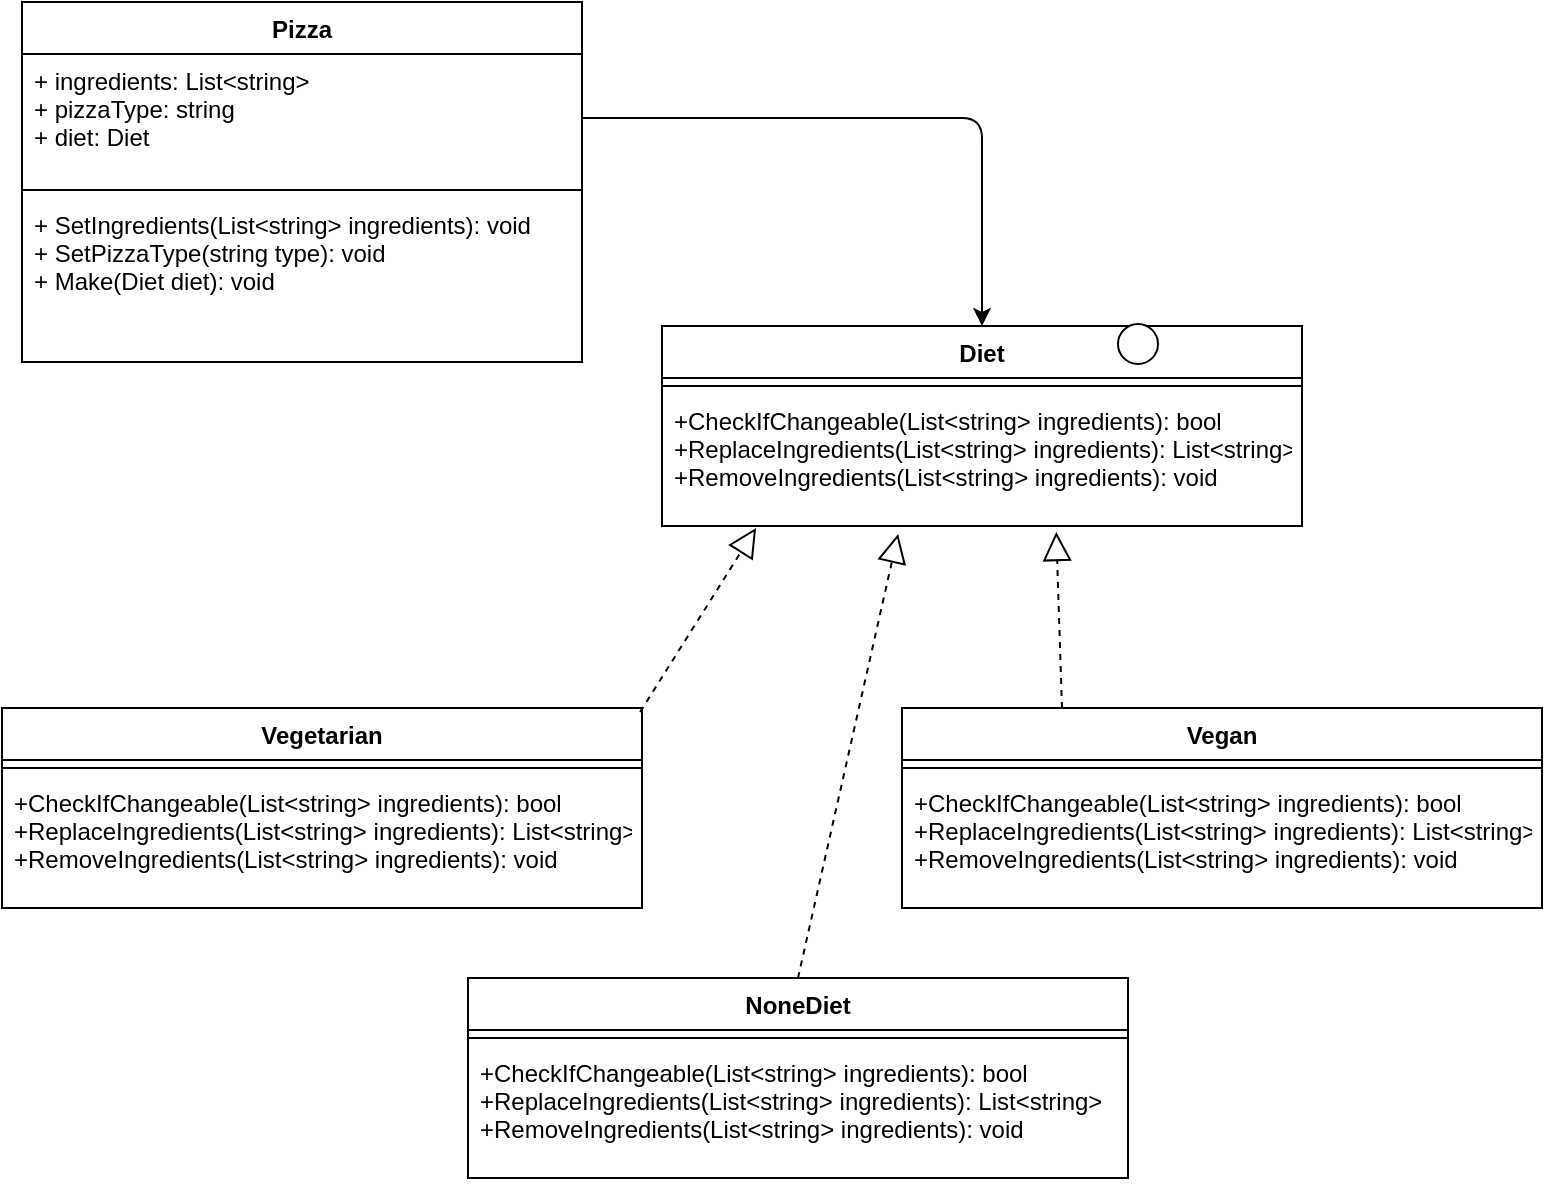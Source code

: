 <mxfile version="12.1.0" type="device" pages="1"><diagram id="p-yCQqdvYXW6_HQczVzR" name="Page-1"><mxGraphModel dx="1182" dy="764" grid="1" gridSize="10" guides="1" tooltips="1" connect="1" arrows="1" fold="1" page="1" pageScale="1" pageWidth="827" pageHeight="1169" math="0" shadow="0"><root><mxCell id="0"/><mxCell id="1" parent="0"/><mxCell id="WJiavjVWi5YrfynynHwX-1" value="Pizza" style="swimlane;fontStyle=1;align=center;verticalAlign=top;childLayout=stackLayout;horizontal=1;startSize=26;horizontalStack=0;resizeParent=1;resizeParentMax=0;resizeLast=0;collapsible=1;marginBottom=0;" parent="1" vertex="1"><mxGeometry x="40" y="79" width="280" height="180" as="geometry"/></mxCell><mxCell id="WJiavjVWi5YrfynynHwX-2" value="+ ingredients: List&lt;string&gt;&#10;+ pizzaType: string&#10;+ diet: Diet" style="text;strokeColor=none;fillColor=none;align=left;verticalAlign=top;spacingLeft=4;spacingRight=4;overflow=hidden;rotatable=0;points=[[0,0.5],[1,0.5]];portConstraint=eastwest;" parent="WJiavjVWi5YrfynynHwX-1" vertex="1"><mxGeometry y="26" width="280" height="64" as="geometry"/></mxCell><mxCell id="WJiavjVWi5YrfynynHwX-3" value="" style="line;strokeWidth=1;fillColor=none;align=left;verticalAlign=middle;spacingTop=-1;spacingLeft=3;spacingRight=3;rotatable=0;labelPosition=right;points=[];portConstraint=eastwest;" parent="WJiavjVWi5YrfynynHwX-1" vertex="1"><mxGeometry y="90" width="280" height="8" as="geometry"/></mxCell><mxCell id="WJiavjVWi5YrfynynHwX-4" value="+ SetIngredients(List&lt;string&gt; ingredients): void&#10;+ SetPizzaType(string type): void&#10;+ Make(Diet diet): void" style="text;strokeColor=none;fillColor=none;align=left;verticalAlign=top;spacingLeft=4;spacingRight=4;overflow=hidden;rotatable=0;points=[[0,0.5],[1,0.5]];portConstraint=eastwest;" parent="WJiavjVWi5YrfynynHwX-1" vertex="1"><mxGeometry y="98" width="280" height="82" as="geometry"/></mxCell><mxCell id="WJiavjVWi5YrfynynHwX-5" value="Diet" style="swimlane;fontStyle=1;align=center;verticalAlign=top;childLayout=stackLayout;horizontal=1;startSize=26;horizontalStack=0;resizeParent=1;resizeParentMax=0;resizeLast=0;collapsible=1;marginBottom=0;" parent="1" vertex="1"><mxGeometry x="360" y="241" width="320" height="100" as="geometry"/></mxCell><mxCell id="WJiavjVWi5YrfynynHwX-6" value="" style="line;strokeWidth=1;fillColor=none;align=left;verticalAlign=middle;spacingTop=-1;spacingLeft=3;spacingRight=3;rotatable=0;labelPosition=right;points=[];portConstraint=eastwest;" parent="WJiavjVWi5YrfynynHwX-5" vertex="1"><mxGeometry y="26" width="320" height="8" as="geometry"/></mxCell><mxCell id="WJiavjVWi5YrfynynHwX-7" value="+CheckIfChangeable(List&lt;string&gt; ingredients): bool&#10;+ReplaceIngredients(List&lt;string&gt; ingredients): List&lt;string&gt;&#10;+RemoveIngredients(List&lt;string&gt; ingredients): void" style="text;strokeColor=none;fillColor=none;align=left;verticalAlign=top;spacingLeft=4;spacingRight=4;overflow=hidden;rotatable=0;points=[[0,0.5],[1,0.5]];portConstraint=eastwest;" parent="WJiavjVWi5YrfynynHwX-5" vertex="1"><mxGeometry y="34" width="320" height="66" as="geometry"/></mxCell><mxCell id="WJiavjVWi5YrfynynHwX-8" value="" style="ellipse;whiteSpace=wrap;html=1;aspect=fixed;verticalAlign=top;" parent="1" vertex="1"><mxGeometry x="588" y="240" width="20" height="20" as="geometry"/></mxCell><mxCell id="WJiavjVWi5YrfynynHwX-9" value="" style="endArrow=classic;html=1;entryX=0.5;entryY=0;entryDx=0;entryDy=0;exitX=1;exitY=0.5;exitDx=0;exitDy=0;" parent="1" source="WJiavjVWi5YrfynynHwX-2" target="WJiavjVWi5YrfynynHwX-5" edge="1"><mxGeometry width="50" height="50" relative="1" as="geometry"><mxPoint x="40" y="410" as="sourcePoint"/><mxPoint x="90" y="360" as="targetPoint"/><Array as="points"><mxPoint x="520" y="137"/></Array></mxGeometry></mxCell><mxCell id="WJiavjVWi5YrfynynHwX-10" value="Vegetarian" style="swimlane;fontStyle=1;align=center;verticalAlign=top;childLayout=stackLayout;horizontal=1;startSize=26;horizontalStack=0;resizeParent=1;resizeParentMax=0;resizeLast=0;collapsible=1;marginBottom=0;" parent="1" vertex="1"><mxGeometry x="30" y="432" width="320" height="100" as="geometry"/></mxCell><mxCell id="WJiavjVWi5YrfynynHwX-11" value="" style="line;strokeWidth=1;fillColor=none;align=left;verticalAlign=middle;spacingTop=-1;spacingLeft=3;spacingRight=3;rotatable=0;labelPosition=right;points=[];portConstraint=eastwest;" parent="WJiavjVWi5YrfynynHwX-10" vertex="1"><mxGeometry y="26" width="320" height="8" as="geometry"/></mxCell><mxCell id="WJiavjVWi5YrfynynHwX-12" value="+CheckIfChangeable(List&lt;string&gt; ingredients): bool&#10;+ReplaceIngredients(List&lt;string&gt; ingredients): List&lt;string&gt;&#10;+RemoveIngredients(List&lt;string&gt; ingredients): void" style="text;strokeColor=none;fillColor=none;align=left;verticalAlign=top;spacingLeft=4;spacingRight=4;overflow=hidden;rotatable=0;points=[[0,0.5],[1,0.5]];portConstraint=eastwest;" parent="WJiavjVWi5YrfynynHwX-10" vertex="1"><mxGeometry y="34" width="320" height="66" as="geometry"/></mxCell><mxCell id="WJiavjVWi5YrfynynHwX-13" value="" style="endArrow=block;dashed=1;endFill=0;endSize=12;html=1;exitX=0.997;exitY=0.02;exitDx=0;exitDy=0;exitPerimeter=0;entryX=0.147;entryY=1.015;entryDx=0;entryDy=0;entryPerimeter=0;" parent="1" source="WJiavjVWi5YrfynynHwX-10" target="WJiavjVWi5YrfynynHwX-7" edge="1"><mxGeometry width="160" relative="1" as="geometry"><mxPoint x="248" y="438" as="sourcePoint"/><mxPoint x="327" y="370" as="targetPoint"/></mxGeometry></mxCell><mxCell id="WJiavjVWi5YrfynynHwX-14" value="Vegan&#10;" style="swimlane;fontStyle=1;align=center;verticalAlign=top;childLayout=stackLayout;horizontal=1;startSize=26;horizontalStack=0;resizeParent=1;resizeParentMax=0;resizeLast=0;collapsible=1;marginBottom=0;" parent="1" vertex="1"><mxGeometry x="480" y="432" width="320" height="100" as="geometry"/></mxCell><mxCell id="WJiavjVWi5YrfynynHwX-15" value="" style="line;strokeWidth=1;fillColor=none;align=left;verticalAlign=middle;spacingTop=-1;spacingLeft=3;spacingRight=3;rotatable=0;labelPosition=right;points=[];portConstraint=eastwest;" parent="WJiavjVWi5YrfynynHwX-14" vertex="1"><mxGeometry y="26" width="320" height="8" as="geometry"/></mxCell><mxCell id="WJiavjVWi5YrfynynHwX-16" value="+CheckIfChangeable(List&lt;string&gt; ingredients): bool&#10;+ReplaceIngredients(List&lt;string&gt; ingredients): List&lt;string&gt;&#10;+RemoveIngredients(List&lt;string&gt; ingredients): void" style="text;strokeColor=none;fillColor=none;align=left;verticalAlign=top;spacingLeft=4;spacingRight=4;overflow=hidden;rotatable=0;points=[[0,0.5],[1,0.5]];portConstraint=eastwest;" parent="WJiavjVWi5YrfynynHwX-14" vertex="1"><mxGeometry y="34" width="320" height="66" as="geometry"/></mxCell><mxCell id="WJiavjVWi5YrfynynHwX-17" value="" style="endArrow=block;dashed=1;endFill=0;endSize=12;html=1;entryX=0.616;entryY=1.045;entryDx=0;entryDy=0;exitX=0.25;exitY=0;exitDx=0;exitDy=0;entryPerimeter=0;" parent="1" source="WJiavjVWi5YrfynynHwX-14" target="WJiavjVWi5YrfynynHwX-7" edge="1"><mxGeometry width="160" relative="1" as="geometry"><mxPoint x="128" y="458" as="sourcePoint"/><mxPoint x="536.88" y="371.97" as="targetPoint"/></mxGeometry></mxCell><mxCell id="WJiavjVWi5YrfynynHwX-18" value="NoneDiet" style="swimlane;fontStyle=1;align=center;verticalAlign=top;childLayout=stackLayout;horizontal=1;startSize=26;horizontalStack=0;resizeParent=1;resizeParentMax=0;resizeLast=0;collapsible=1;marginBottom=0;" parent="1" vertex="1"><mxGeometry x="263" y="567" width="330" height="100" as="geometry"/></mxCell><mxCell id="WJiavjVWi5YrfynynHwX-19" value="" style="line;strokeWidth=1;fillColor=none;align=left;verticalAlign=middle;spacingTop=-1;spacingLeft=3;spacingRight=3;rotatable=0;labelPosition=right;points=[];portConstraint=eastwest;" parent="WJiavjVWi5YrfynynHwX-18" vertex="1"><mxGeometry y="26" width="330" height="8" as="geometry"/></mxCell><mxCell id="WJiavjVWi5YrfynynHwX-20" value="+CheckIfChangeable(List&lt;string&gt; ingredients): bool&#10;+ReplaceIngredients(List&lt;string&gt; ingredients): List&lt;string&gt;&#10;+RemoveIngredients(List&lt;string&gt; ingredients): void" style="text;strokeColor=none;fillColor=none;align=left;verticalAlign=top;spacingLeft=4;spacingRight=4;overflow=hidden;rotatable=0;points=[[0,0.5],[1,0.5]];portConstraint=eastwest;" parent="WJiavjVWi5YrfynynHwX-18" vertex="1"><mxGeometry y="34" width="330" height="66" as="geometry"/></mxCell><mxCell id="WJiavjVWi5YrfynynHwX-21" value="" style="endArrow=block;dashed=1;endFill=0;endSize=12;html=1;exitX=0.5;exitY=0;exitDx=0;exitDy=0;entryX=0.369;entryY=1.061;entryDx=0;entryDy=0;entryPerimeter=0;" parent="1" source="WJiavjVWi5YrfynynHwX-18" target="WJiavjVWi5YrfynynHwX-7" edge="1"><mxGeometry width="160" relative="1" as="geometry"><mxPoint x="297.1" y="477" as="sourcePoint"/><mxPoint x="425" y="371" as="targetPoint"/></mxGeometry></mxCell></root></mxGraphModel></diagram></mxfile>